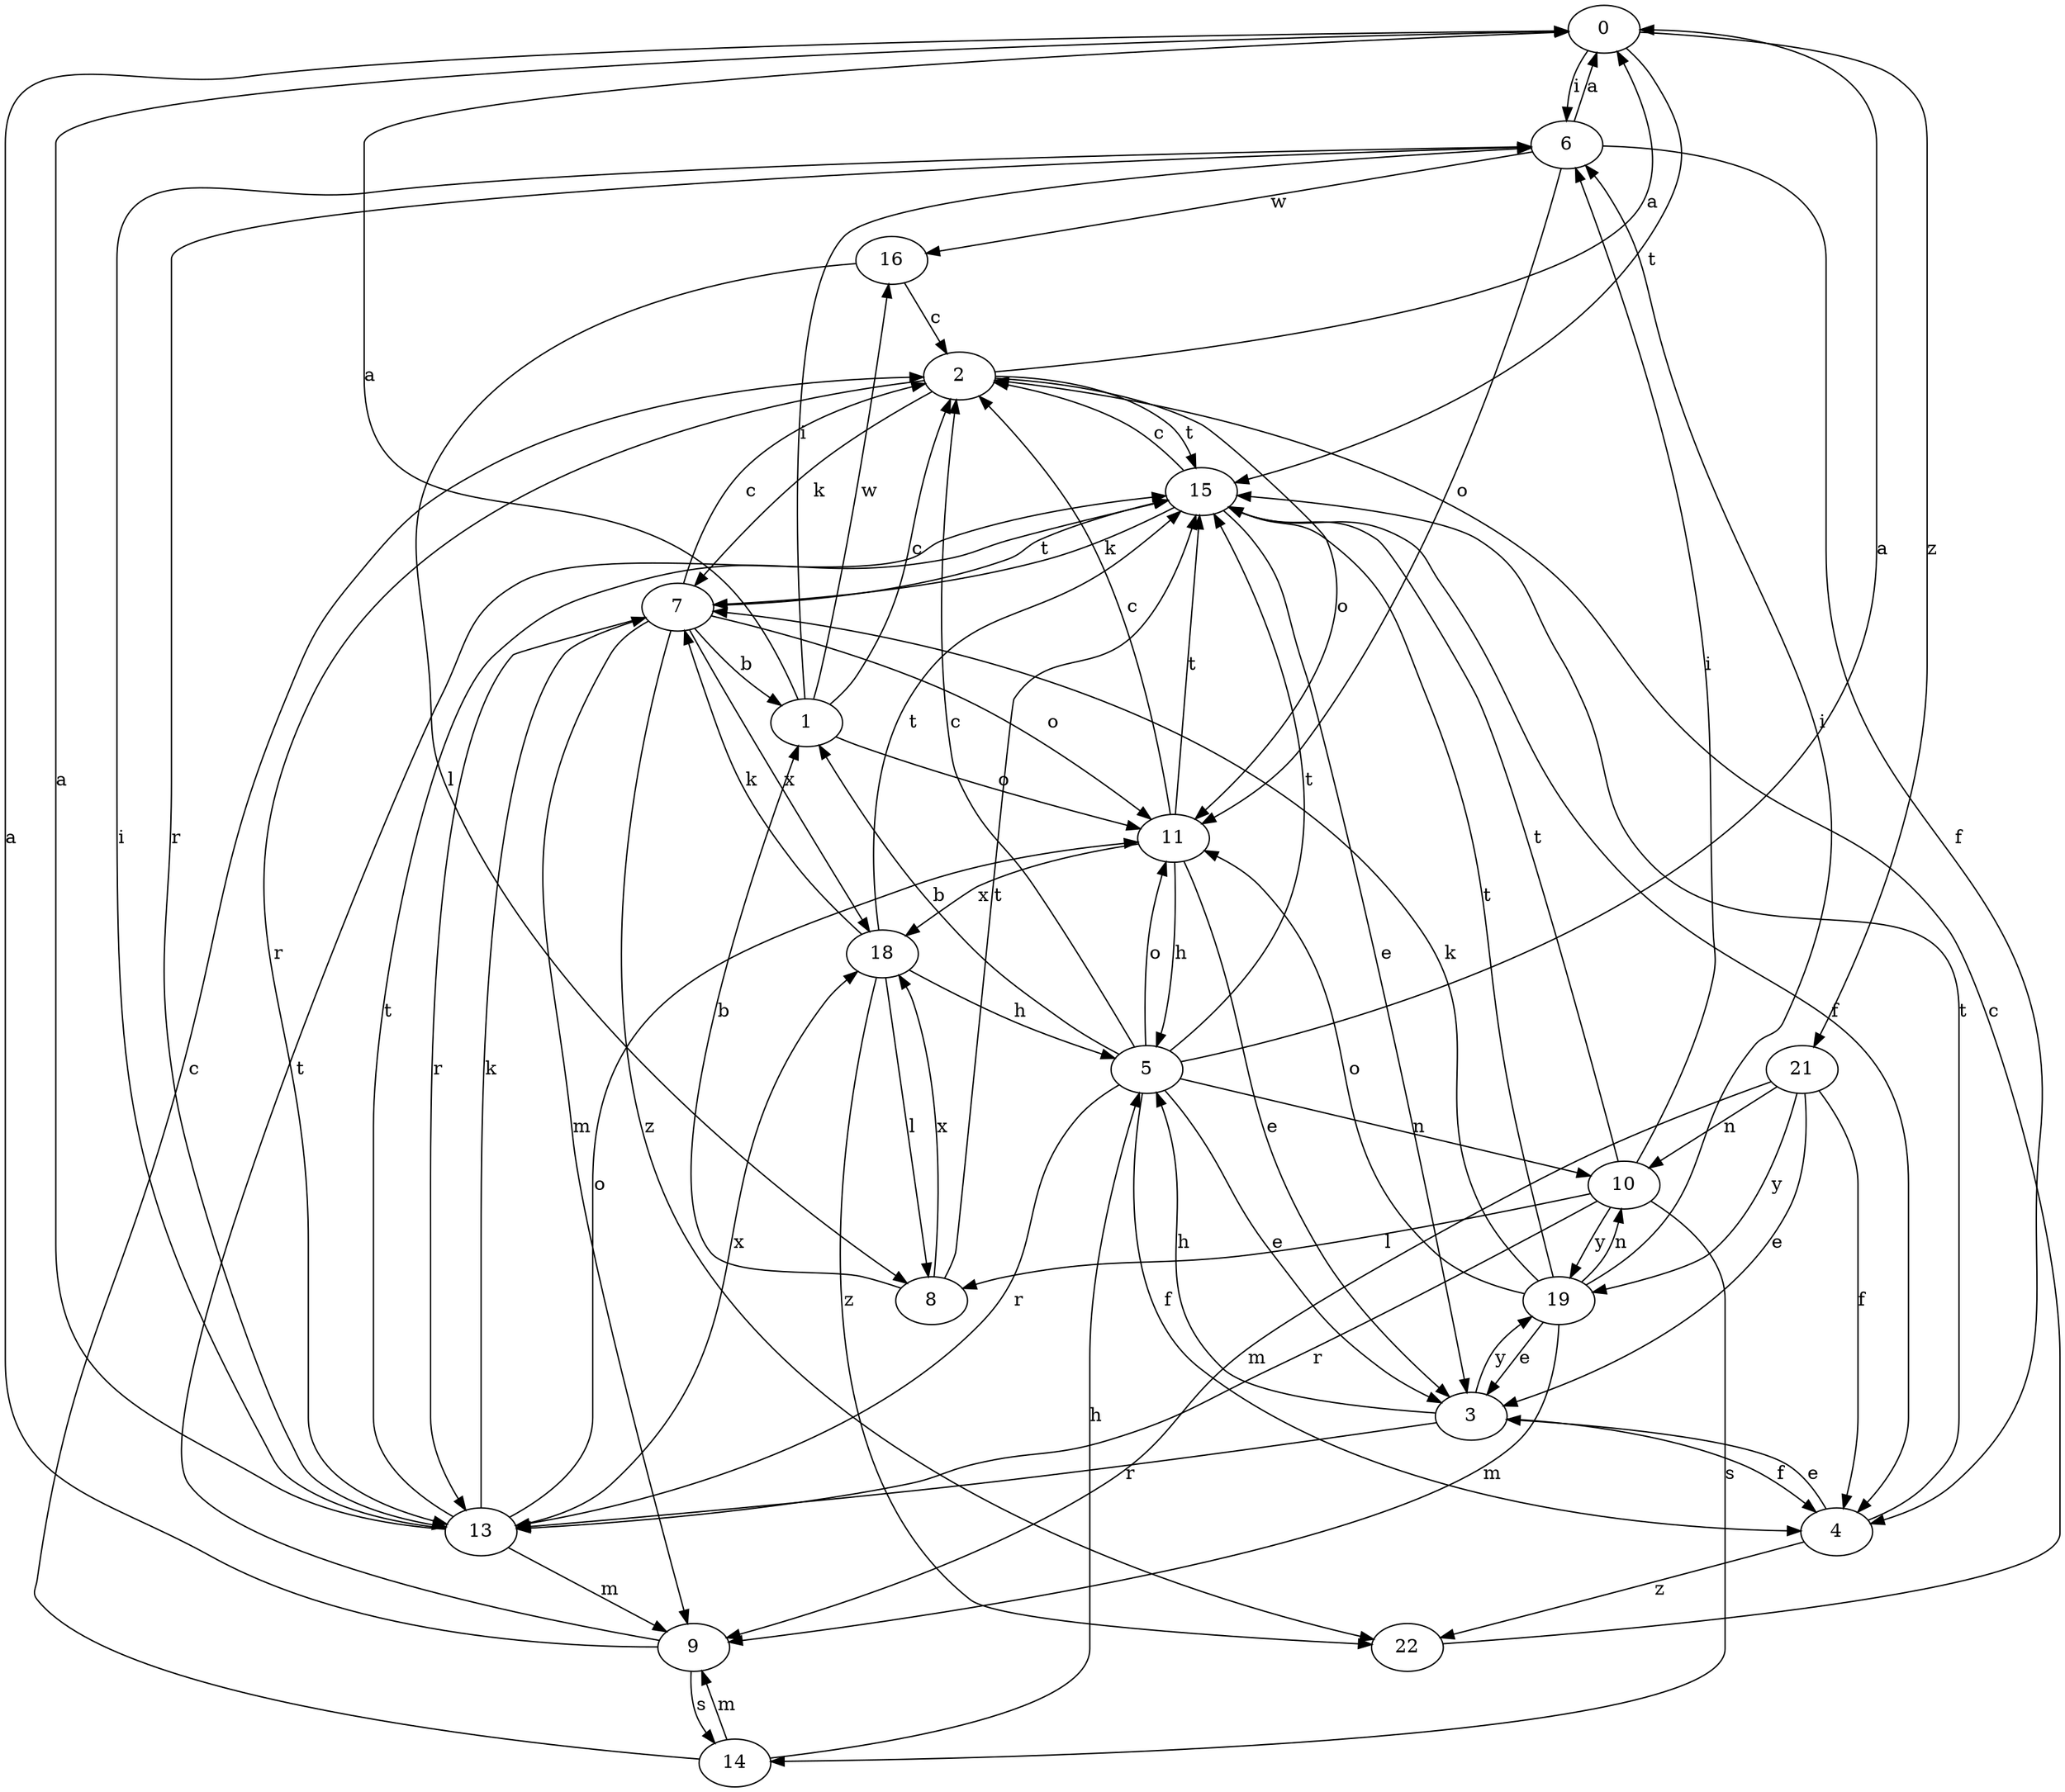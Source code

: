 strict digraph  {
0;
1;
2;
3;
4;
5;
6;
7;
8;
9;
10;
11;
13;
14;
15;
16;
18;
19;
21;
22;
0 -> 6  [label=i];
0 -> 15  [label=t];
0 -> 21  [label=z];
1 -> 0  [label=a];
1 -> 2  [label=c];
1 -> 6  [label=i];
1 -> 11  [label=o];
1 -> 16  [label=w];
2 -> 0  [label=a];
2 -> 7  [label=k];
2 -> 11  [label=o];
2 -> 13  [label=r];
2 -> 15  [label=t];
3 -> 4  [label=f];
3 -> 5  [label=h];
3 -> 13  [label=r];
3 -> 19  [label=y];
4 -> 3  [label=e];
4 -> 15  [label=t];
4 -> 22  [label=z];
5 -> 0  [label=a];
5 -> 1  [label=b];
5 -> 2  [label=c];
5 -> 3  [label=e];
5 -> 4  [label=f];
5 -> 10  [label=n];
5 -> 11  [label=o];
5 -> 13  [label=r];
5 -> 15  [label=t];
6 -> 0  [label=a];
6 -> 4  [label=f];
6 -> 11  [label=o];
6 -> 13  [label=r];
6 -> 16  [label=w];
7 -> 1  [label=b];
7 -> 2  [label=c];
7 -> 9  [label=m];
7 -> 11  [label=o];
7 -> 13  [label=r];
7 -> 15  [label=t];
7 -> 18  [label=x];
7 -> 22  [label=z];
8 -> 1  [label=b];
8 -> 15  [label=t];
8 -> 18  [label=x];
9 -> 0  [label=a];
9 -> 14  [label=s];
9 -> 15  [label=t];
10 -> 6  [label=i];
10 -> 8  [label=l];
10 -> 13  [label=r];
10 -> 14  [label=s];
10 -> 15  [label=t];
10 -> 19  [label=y];
11 -> 2  [label=c];
11 -> 3  [label=e];
11 -> 5  [label=h];
11 -> 15  [label=t];
11 -> 18  [label=x];
13 -> 0  [label=a];
13 -> 6  [label=i];
13 -> 7  [label=k];
13 -> 9  [label=m];
13 -> 11  [label=o];
13 -> 15  [label=t];
13 -> 18  [label=x];
14 -> 2  [label=c];
14 -> 5  [label=h];
14 -> 9  [label=m];
15 -> 2  [label=c];
15 -> 3  [label=e];
15 -> 4  [label=f];
15 -> 7  [label=k];
16 -> 2  [label=c];
16 -> 8  [label=l];
18 -> 5  [label=h];
18 -> 7  [label=k];
18 -> 8  [label=l];
18 -> 15  [label=t];
18 -> 22  [label=z];
19 -> 3  [label=e];
19 -> 6  [label=i];
19 -> 7  [label=k];
19 -> 9  [label=m];
19 -> 10  [label=n];
19 -> 11  [label=o];
19 -> 15  [label=t];
21 -> 3  [label=e];
21 -> 4  [label=f];
21 -> 9  [label=m];
21 -> 10  [label=n];
21 -> 19  [label=y];
22 -> 2  [label=c];
}
